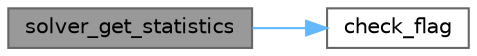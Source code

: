 digraph "solver_get_statistics"
{
 // LATEX_PDF_SIZE
  bgcolor="transparent";
  edge [fontname=Helvetica,fontsize=10,labelfontname=Helvetica,labelfontsize=10];
  node [fontname=Helvetica,fontsize=10,shape=box,height=0.2,width=0.4];
  rankdir="LR";
  Node1 [label="solver_get_statistics",height=0.2,width=0.4,color="gray40", fillcolor="grey60", style="filled", fontcolor="black",tooltip="Get solver statistics after an integration attempt."];
  Node1 -> Node2 [color="steelblue1",style="solid"];
  Node2 [label="check_flag",height=0.2,width=0.4,color="grey40", fillcolor="white", style="filled",URL="$camp__solver_8c.html#a08519bb4526ffd3db7f49b33ba7600aa",tooltip="Check the return value of a SUNDIALS function."];
}
